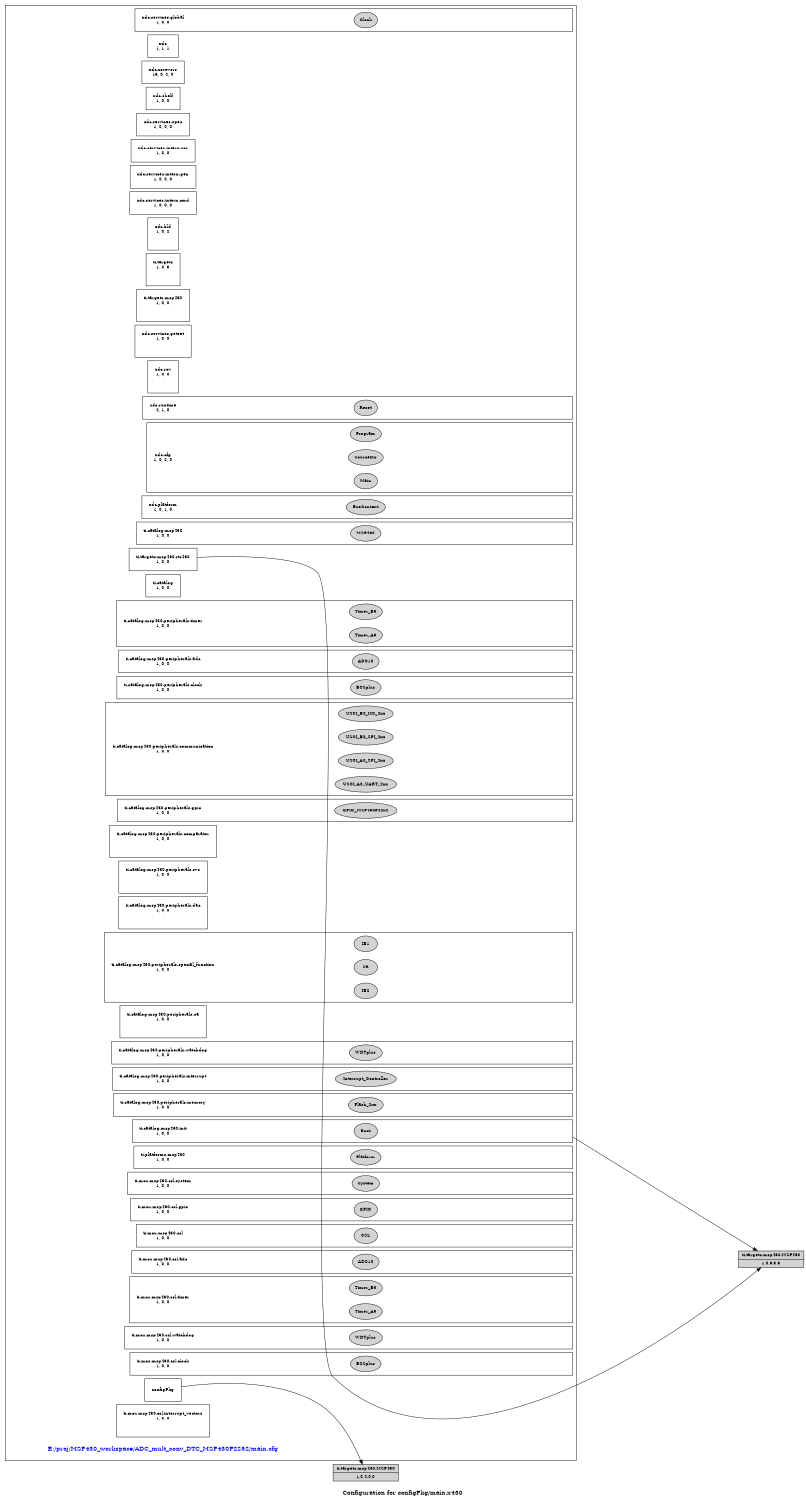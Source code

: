 digraph configuration {
    size="7.5,10";
    rankdir=LR;
    ranksep=".50 equally";
    concentrate=true;
    compound=true;
    label="\nConfiguration for configPkg/main.x430"
  node [font=Helvetica, fontsize=14, fontcolor=black];  subgraph cluster0 {label=""; __cfg [label="E:/proj/MSP430_workspace/ADC_mult_conv_DTC_MSP430F2252/main.cfg", color=white, fontcolor=blue];
    node [font=Helvetica, fontsize=10];    subgraph cluster1 {
        label="";
        xdc_services_global__top [shape=box,label="xdc.services.global\n1, 0, 0", color=white];
        xdc_services_global__bot [shape=point,label="", style=invis];
        xdc_services_global_Clock [style=filled,fillcolor=lightgray, label="Clock"];
        xdc_services_global__top -> xdc_services_global_Clock[style=invis];
        xdc_services_global_Clock -> xdc_services_global__bot[style=invis];
    }
    subgraph cluster2 {
        label="";
        xdc__top [shape=box,label="xdc\n1, 1, 1", color=white];
    }
    subgraph cluster3 {
        label="";
        xdc_corevers__top [shape=box,label="xdc.corevers\n16, 0, 2, 0", color=white];
    }
    subgraph cluster4 {
        label="";
        xdc_shelf__top [shape=box,label="xdc.shelf\n1, 0, 0", color=white];
    }
    subgraph cluster5 {
        label="";
        xdc_services_spec__top [shape=box,label="xdc.services.spec\n1, 0, 0, 0", color=white];
    }
    subgraph cluster6 {
        label="";
        xdc_services_intern_xsr__top [shape=box,label="xdc.services.intern.xsr\n1, 0, 0", color=white];
    }
    subgraph cluster7 {
        label="";
        xdc_services_intern_gen__top [shape=box,label="xdc.services.intern.gen\n1, 0, 0, 0", color=white];
    }
    subgraph cluster8 {
        label="";
        xdc_services_intern_cmd__top [shape=box,label="xdc.services.intern.cmd\n1, 0, 0, 0", color=white];
    }
    subgraph cluster9 {
        label="";
        xdc_bld__top [shape=box,label="xdc.bld\n1, 0, 2", color=white];
        xdc_bld__bot [shape=point,label="", style=invis];
    }
    subgraph cluster10 {
        label="";
        ti_targets__top [shape=box,label="ti.targets\n1, 0, 3", color=white];
        ti_targets__bot [shape=point,label="", style=invis];
    }
    subgraph cluster11 {
        label="";
        ti_targets_msp430__top [shape=box,label="ti.targets.msp430\n1, 0, 0", color=white];
        ti_targets_msp430__bot [shape=point,label="", style=invis];
    }
    subgraph cluster12 {
        label="";
        xdc_services_getset__top [shape=box,label="xdc.services.getset\n1, 0, 0", color=white];
        xdc_services_getset__bot [shape=point,label="", style=invis];
    }
    subgraph cluster13 {
        label="";
        xdc_rov__top [shape=box,label="xdc.rov\n1, 0, 0", color=white];
        xdc_rov__bot [shape=point,label="", style=invis];
    }
    subgraph cluster14 {
        label="";
        xdc_runtime__top [shape=box,label="xdc.runtime\n2, 1, 0", color=white];
        xdc_runtime__bot [shape=point,label="", style=invis];
        xdc_runtime_Reset [style=filled,fillcolor=lightgray, label="Reset"];
        xdc_runtime__top -> xdc_runtime_Reset[style=invis];
        xdc_runtime_Reset -> xdc_runtime__bot[style=invis];
    }
    subgraph cluster15 {
        label="";
        ti_targets_msp430_rts430__top [shape=box,label="ti.targets.msp430.rts430\n1, 0, 0", color=white];
    }
    subgraph cluster16 {
        label="";
        xdc_cfg__top [shape=box,label="xdc.cfg\n1, 0, 2, 0", color=white];
        xdc_cfg__bot [shape=point,label="", style=invis];
        xdc_cfg_Program [style=filled,fillcolor=lightgray, label="Program"];
        xdc_cfg__top -> xdc_cfg_Program[style=invis];
        xdc_cfg_Program -> xdc_cfg__bot[style=invis];
        xdc_cfg_Main [style=filled,fillcolor=lightgray, label="Main"];
        xdc_cfg__top -> xdc_cfg_Main[style=invis];
        xdc_cfg_Main -> xdc_cfg__bot[style=invis];
        xdc_cfg_SourceDir [style=filled,fillcolor=lightgray, label="SourceDir"];
        xdc_cfg__top -> xdc_cfg_SourceDir[style=invis];
        xdc_cfg_SourceDir -> xdc_cfg__bot[style=invis];
    }
    subgraph cluster17 {
        label="";
        xdc_platform__top [shape=box,label="xdc.platform\n1, 0, 1, 0", color=white];
        xdc_platform__bot [shape=point,label="", style=invis];
        xdc_platform_ExeContext [style=filled,fillcolor=lightgray, label="ExeContext"];
        xdc_platform__top -> xdc_platform_ExeContext[style=invis];
        xdc_platform_ExeContext -> xdc_platform__bot[style=invis];
    }
    subgraph cluster18 {
        label="";
        ti_catalog_msp430__top [shape=box,label="ti.catalog.msp430\n1, 0, 0", color=white];
        ti_catalog_msp430__bot [shape=point,label="", style=invis];
        ti_catalog_msp430_MSP430 [style=filled,fillcolor=lightgray, label="MSP430"];
        ti_catalog_msp430__top -> ti_catalog_msp430_MSP430[style=invis];
        ti_catalog_msp430_MSP430 -> ti_catalog_msp430__bot[style=invis];
    }
    subgraph cluster19 {
        label="";
        ti_catalog__top [shape=box,label="ti.catalog\n1, 0, 0", color=white];
    }
    subgraph cluster20 {
        label="";
        ti_catalog_msp430_peripherals_timer__top [shape=box,label="ti.catalog.msp430.peripherals.timer\n1, 0, 0", color=white];
        ti_catalog_msp430_peripherals_timer__bot [shape=point,label="", style=invis];
        ti_catalog_msp430_peripherals_timer_Timer_A3 [style=filled,fillcolor=lightgray, label="Timer_A3"];
        ti_catalog_msp430_peripherals_timer__top -> ti_catalog_msp430_peripherals_timer_Timer_A3[style=invis];
        ti_catalog_msp430_peripherals_timer_Timer_A3 -> ti_catalog_msp430_peripherals_timer__bot[style=invis];
        ti_catalog_msp430_peripherals_timer_Timer_B3 [style=filled,fillcolor=lightgray, label="Timer_B3"];
        ti_catalog_msp430_peripherals_timer__top -> ti_catalog_msp430_peripherals_timer_Timer_B3[style=invis];
        ti_catalog_msp430_peripherals_timer_Timer_B3 -> ti_catalog_msp430_peripherals_timer__bot[style=invis];
    }
    subgraph cluster21 {
        label="";
        ti_catalog_msp430_peripherals_adc__top [shape=box,label="ti.catalog.msp430.peripherals.adc\n1, 0, 0", color=white];
        ti_catalog_msp430_peripherals_adc__bot [shape=point,label="", style=invis];
        ti_catalog_msp430_peripherals_adc_ADC10 [style=filled,fillcolor=lightgray, label="ADC10"];
        ti_catalog_msp430_peripherals_adc__top -> ti_catalog_msp430_peripherals_adc_ADC10[style=invis];
        ti_catalog_msp430_peripherals_adc_ADC10 -> ti_catalog_msp430_peripherals_adc__bot[style=invis];
    }
    subgraph cluster22 {
        label="";
        ti_catalog_msp430_peripherals_clock__top [shape=box,label="ti.catalog.msp430.peripherals.clock\n1, 0, 0", color=white];
        ti_catalog_msp430_peripherals_clock__bot [shape=point,label="", style=invis];
        ti_catalog_msp430_peripherals_clock_BCSplus [style=filled,fillcolor=lightgray, label="BCSplus"];
        ti_catalog_msp430_peripherals_clock__top -> ti_catalog_msp430_peripherals_clock_BCSplus[style=invis];
        ti_catalog_msp430_peripherals_clock_BCSplus -> ti_catalog_msp430_peripherals_clock__bot[style=invis];
    }
    subgraph cluster23 {
        label="";
        ti_catalog_msp430_peripherals_communication__top [shape=box,label="ti.catalog.msp430.peripherals.communication\n1, 0, 0", color=white];
        ti_catalog_msp430_peripherals_communication__bot [shape=point,label="", style=invis];
        ti_catalog_msp430_peripherals_communication_USCI_A0_UART_2xx [style=filled,fillcolor=lightgray, label="USCI_A0_UART_2xx"];
        ti_catalog_msp430_peripherals_communication__top -> ti_catalog_msp430_peripherals_communication_USCI_A0_UART_2xx[style=invis];
        ti_catalog_msp430_peripherals_communication_USCI_A0_UART_2xx -> ti_catalog_msp430_peripherals_communication__bot[style=invis];
        ti_catalog_msp430_peripherals_communication_USCI_A0_SPI_2xx [style=filled,fillcolor=lightgray, label="USCI_A0_SPI_2xx"];
        ti_catalog_msp430_peripherals_communication__top -> ti_catalog_msp430_peripherals_communication_USCI_A0_SPI_2xx[style=invis];
        ti_catalog_msp430_peripherals_communication_USCI_A0_SPI_2xx -> ti_catalog_msp430_peripherals_communication__bot[style=invis];
        ti_catalog_msp430_peripherals_communication_USCI_B0_SPI_2xx [style=filled,fillcolor=lightgray, label="USCI_B0_SPI_2xx"];
        ti_catalog_msp430_peripherals_communication__top -> ti_catalog_msp430_peripherals_communication_USCI_B0_SPI_2xx[style=invis];
        ti_catalog_msp430_peripherals_communication_USCI_B0_SPI_2xx -> ti_catalog_msp430_peripherals_communication__bot[style=invis];
        ti_catalog_msp430_peripherals_communication_USCI_B0_I2C_2xx [style=filled,fillcolor=lightgray, label="USCI_B0_I2C_2xx"];
        ti_catalog_msp430_peripherals_communication__top -> ti_catalog_msp430_peripherals_communication_USCI_B0_I2C_2xx[style=invis];
        ti_catalog_msp430_peripherals_communication_USCI_B0_I2C_2xx -> ti_catalog_msp430_peripherals_communication__bot[style=invis];
    }
    subgraph cluster24 {
        label="";
        ti_catalog_msp430_peripherals_gpio__top [shape=box,label="ti.catalog.msp430.peripherals.gpio\n1, 0, 0", color=white];
        ti_catalog_msp430_peripherals_gpio__bot [shape=point,label="", style=invis];
        ti_catalog_msp430_peripherals_gpio_GPIO_MSP430F22x2 [style=filled,fillcolor=lightgray, label="GPIO_MSP430F22x2"];
        ti_catalog_msp430_peripherals_gpio__top -> ti_catalog_msp430_peripherals_gpio_GPIO_MSP430F22x2[style=invis];
        ti_catalog_msp430_peripherals_gpio_GPIO_MSP430F22x2 -> ti_catalog_msp430_peripherals_gpio__bot[style=invis];
    }
    subgraph cluster25 {
        label="";
        ti_catalog_msp430_peripherals_comparator__top [shape=box,label="ti.catalog.msp430.peripherals.comparator\n1, 0, 0", color=white];
        ti_catalog_msp430_peripherals_comparator__bot [shape=point,label="", style=invis];
    }
    subgraph cluster26 {
        label="";
        ti_catalog_msp430_peripherals_svs__top [shape=box,label="ti.catalog.msp430.peripherals.svs\n1, 0, 0", color=white];
        ti_catalog_msp430_peripherals_svs__bot [shape=point,label="", style=invis];
    }
    subgraph cluster27 {
        label="";
        ti_catalog_msp430_peripherals_dac__top [shape=box,label="ti.catalog.msp430.peripherals.dac\n1, 0, 0", color=white];
        ti_catalog_msp430_peripherals_dac__bot [shape=point,label="", style=invis];
    }
    subgraph cluster28 {
        label="";
        ti_catalog_msp430_peripherals_special_function__top [shape=box,label="ti.catalog.msp430.peripherals.special_function\n1, 0, 0", color=white];
        ti_catalog_msp430_peripherals_special_function__bot [shape=point,label="", style=invis];
        ti_catalog_msp430_peripherals_special_function_IE1 [style=filled,fillcolor=lightgray, label="IE1"];
        ti_catalog_msp430_peripherals_special_function__top -> ti_catalog_msp430_peripherals_special_function_IE1[style=invis];
        ti_catalog_msp430_peripherals_special_function_IE1 -> ti_catalog_msp430_peripherals_special_function__bot[style=invis];
        ti_catalog_msp430_peripherals_special_function_IE2 [style=filled,fillcolor=lightgray, label="IE2"];
        ti_catalog_msp430_peripherals_special_function__top -> ti_catalog_msp430_peripherals_special_function_IE2[style=invis];
        ti_catalog_msp430_peripherals_special_function_IE2 -> ti_catalog_msp430_peripherals_special_function__bot[style=invis];
        ti_catalog_msp430_peripherals_special_function_SR [style=filled,fillcolor=lightgray, label="SR"];
        ti_catalog_msp430_peripherals_special_function__top -> ti_catalog_msp430_peripherals_special_function_SR[style=invis];
        ti_catalog_msp430_peripherals_special_function_SR -> ti_catalog_msp430_peripherals_special_function__bot[style=invis];
    }
    subgraph cluster29 {
        label="";
        ti_catalog_msp430_peripherals_oa__top [shape=box,label="ti.catalog.msp430.peripherals.oa\n1, 0, 0", color=white];
        ti_catalog_msp430_peripherals_oa__bot [shape=point,label="", style=invis];
    }
    subgraph cluster30 {
        label="";
        ti_catalog_msp430_peripherals_watchdog__top [shape=box,label="ti.catalog.msp430.peripherals.watchdog\n1, 0, 0", color=white];
        ti_catalog_msp430_peripherals_watchdog__bot [shape=point,label="", style=invis];
        ti_catalog_msp430_peripherals_watchdog_WDTplus [style=filled,fillcolor=lightgray, label="WDTplus"];
        ti_catalog_msp430_peripherals_watchdog__top -> ti_catalog_msp430_peripherals_watchdog_WDTplus[style=invis];
        ti_catalog_msp430_peripherals_watchdog_WDTplus -> ti_catalog_msp430_peripherals_watchdog__bot[style=invis];
    }
    subgraph cluster31 {
        label="";
        ti_catalog_msp430_peripherals_interrupt__top [shape=box,label="ti.catalog.msp430.peripherals.interrupt\n1, 0, 0", color=white];
        ti_catalog_msp430_peripherals_interrupt__bot [shape=point,label="", style=invis];
        ti_catalog_msp430_peripherals_interrupt_Interrupt_Controller [style=filled,fillcolor=lightgray, label="Interrupt_Controller"];
        ti_catalog_msp430_peripherals_interrupt__top -> ti_catalog_msp430_peripherals_interrupt_Interrupt_Controller[style=invis];
        ti_catalog_msp430_peripherals_interrupt_Interrupt_Controller -> ti_catalog_msp430_peripherals_interrupt__bot[style=invis];
    }
    subgraph cluster32 {
        label="";
        ti_catalog_msp430_peripherals_memory__top [shape=box,label="ti.catalog.msp430.peripherals.memory\n1, 0, 0", color=white];
        ti_catalog_msp430_peripherals_memory__bot [shape=point,label="", style=invis];
        ti_catalog_msp430_peripherals_memory_Flash_2xx [style=filled,fillcolor=lightgray, label="Flash_2xx"];
        ti_catalog_msp430_peripherals_memory__top -> ti_catalog_msp430_peripherals_memory_Flash_2xx[style=invis];
        ti_catalog_msp430_peripherals_memory_Flash_2xx -> ti_catalog_msp430_peripherals_memory__bot[style=invis];
    }
    subgraph cluster33 {
        label="";
        ti_catalog_msp430_init__top [shape=box,label="ti.catalog.msp430.init\n1, 0, 0", color=white];
        ti_catalog_msp430_init__bot [shape=point,label="", style=invis];
        ti_catalog_msp430_init_Boot [style=filled,fillcolor=lightgray, label="Boot"];
        ti_catalog_msp430_init__top -> ti_catalog_msp430_init_Boot[style=invis];
        ti_catalog_msp430_init_Boot -> ti_catalog_msp430_init__bot[style=invis];
    }
    subgraph cluster34 {
        label="";
        ti_platforms_msp430__top [shape=box,label="ti.platforms.msp430\n1, 0, 0", color=white];
        ti_platforms_msp430__bot [shape=point,label="", style=invis];
        ti_platforms_msp430_Platform [style=filled,fillcolor=lightgray, label="Platform"];
        ti_platforms_msp430__top -> ti_platforms_msp430_Platform[style=invis];
        ti_platforms_msp430_Platform -> ti_platforms_msp430__bot[style=invis];
    }
    subgraph cluster35 {
        label="";
        ti_mcu_msp430_csl_system__top [shape=box,label="ti.mcu.msp430.csl.system\n1, 0, 0", color=white];
        ti_mcu_msp430_csl_system__bot [shape=point,label="", style=invis];
        ti_mcu_msp430_csl_system_System [style=filled,fillcolor=lightgray, label="System"];
        ti_mcu_msp430_csl_system__top -> ti_mcu_msp430_csl_system_System[style=invis];
        ti_mcu_msp430_csl_system_System -> ti_mcu_msp430_csl_system__bot[style=invis];
    }
    subgraph cluster36 {
        label="";
        ti_mcu_msp430_csl_gpio__top [shape=box,label="ti.mcu.msp430.csl.gpio\n1, 0, 0", color=white];
        ti_mcu_msp430_csl_gpio__bot [shape=point,label="", style=invis];
        ti_mcu_msp430_csl_gpio_GPIO [style=filled,fillcolor=lightgray, label="GPIO"];
        ti_mcu_msp430_csl_gpio__top -> ti_mcu_msp430_csl_gpio_GPIO[style=invis];
        ti_mcu_msp430_csl_gpio_GPIO -> ti_mcu_msp430_csl_gpio__bot[style=invis];
    }
    subgraph cluster37 {
        label="";
        ti_mcu_msp430_csl__top [shape=box,label="ti.mcu.msp430.csl\n1, 0, 0", color=white];
        ti_mcu_msp430_csl__bot [shape=point,label="", style=invis];
        ti_mcu_msp430_csl_CSL [style=filled,fillcolor=lightgray, label="CSL"];
        ti_mcu_msp430_csl__top -> ti_mcu_msp430_csl_CSL[style=invis];
        ti_mcu_msp430_csl_CSL -> ti_mcu_msp430_csl__bot[style=invis];
    }
    subgraph cluster38 {
        label="";
        ti_mcu_msp430_csl_adc__top [shape=box,label="ti.mcu.msp430.csl.adc\n1, 0, 0", color=white];
        ti_mcu_msp430_csl_adc__bot [shape=point,label="", style=invis];
        ti_mcu_msp430_csl_adc_ADC10 [style=filled,fillcolor=lightgray, label="ADC10"];
        ti_mcu_msp430_csl_adc__top -> ti_mcu_msp430_csl_adc_ADC10[style=invis];
        ti_mcu_msp430_csl_adc_ADC10 -> ti_mcu_msp430_csl_adc__bot[style=invis];
    }
    subgraph cluster39 {
        label="";
        ti_mcu_msp430_csl_timer__top [shape=box,label="ti.mcu.msp430.csl.timer\n1, 0, 0", color=white];
        ti_mcu_msp430_csl_timer__bot [shape=point,label="", style=invis];
        ti_mcu_msp430_csl_timer_Timer_A3 [style=filled,fillcolor=lightgray, label="Timer_A3"];
        ti_mcu_msp430_csl_timer__top -> ti_mcu_msp430_csl_timer_Timer_A3[style=invis];
        ti_mcu_msp430_csl_timer_Timer_A3 -> ti_mcu_msp430_csl_timer__bot[style=invis];
        ti_mcu_msp430_csl_timer_Timer_B3 [style=filled,fillcolor=lightgray, label="Timer_B3"];
        ti_mcu_msp430_csl_timer__top -> ti_mcu_msp430_csl_timer_Timer_B3[style=invis];
        ti_mcu_msp430_csl_timer_Timer_B3 -> ti_mcu_msp430_csl_timer__bot[style=invis];
    }
    subgraph cluster40 {
        label="";
        ti_mcu_msp430_csl_watchdog__top [shape=box,label="ti.mcu.msp430.csl.watchdog\n1, 0, 0", color=white];
        ti_mcu_msp430_csl_watchdog__bot [shape=point,label="", style=invis];
        ti_mcu_msp430_csl_watchdog_WDTplus [style=filled,fillcolor=lightgray, label="WDTplus"];
        ti_mcu_msp430_csl_watchdog__top -> ti_mcu_msp430_csl_watchdog_WDTplus[style=invis];
        ti_mcu_msp430_csl_watchdog_WDTplus -> ti_mcu_msp430_csl_watchdog__bot[style=invis];
    }
    subgraph cluster41 {
        label="";
        ti_mcu_msp430_csl_clock__top [shape=box,label="ti.mcu.msp430.csl.clock\n1, 0, 0", color=white];
        ti_mcu_msp430_csl_clock__bot [shape=point,label="", style=invis];
        ti_mcu_msp430_csl_clock_BCSplus [style=filled,fillcolor=lightgray, label="BCSplus"];
        ti_mcu_msp430_csl_clock__top -> ti_mcu_msp430_csl_clock_BCSplus[style=invis];
        ti_mcu_msp430_csl_clock_BCSplus -> ti_mcu_msp430_csl_clock__bot[style=invis];
    }
    subgraph cluster42 {
        label="";
        configPkg__top [shape=box,label="configPkg\n", color=white];
    }
    subgraph cluster43 {
        label="";
        ti_mcu_msp430_csl_interrupt_vectors__top [shape=box,label="ti.mcu.msp430.csl.interrupt_vectors\n1, 0, 0", color=white];
        ti_mcu_msp430_csl_interrupt_vectors__bot [shape=point,label="", style=invis];
    }
  }
  node [font=Helvetica, fontsize=10];
    ti_targets_msp430_MSP430__1_0_3__3_3 [shape=record,label="ti.targets.msp430.MSP430|1,0,3.3,3",style=filled, fillcolor=lightgrey];
    ti_targets_msp430_rts430__top -> ti_targets_msp430_MSP430__1_0_3__3_3 [ltail=cluster15];
    ti_targets_msp430_MSP430__1_0_3__3_3 [shape=record,label="ti.targets.msp430.MSP430|1,0,3.3,3",style=filled, fillcolor=lightgrey];
    ti_catalog_msp430_init__bot -> ti_targets_msp430_MSP430__1_0_3__3_3 [ltail=cluster33];
    ti_targets_msp430_MSP430__1_0_4__0_0 [shape=record,label="ti.targets.msp430.MSP430|1,0,4.0,0",style=filled, fillcolor=lightgrey];
    configPkg__top -> ti_targets_msp430_MSP430__1_0_4__0_0 [ltail=cluster42];
}
